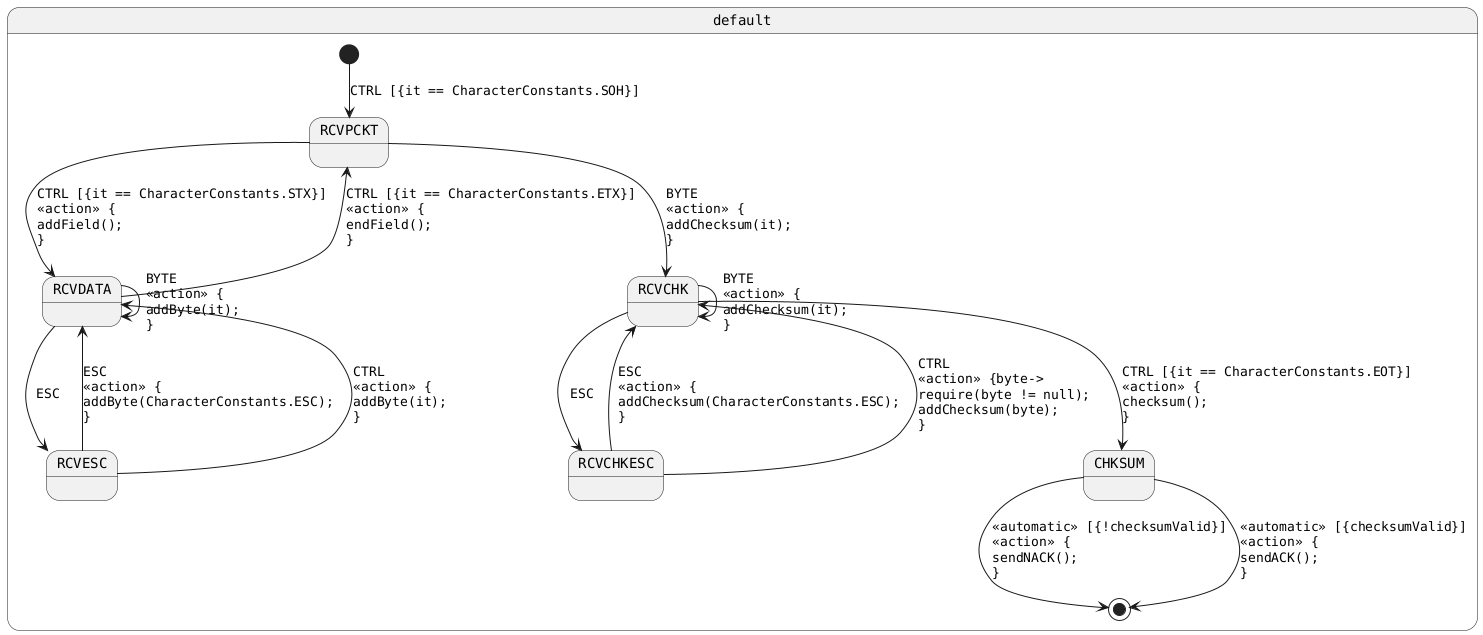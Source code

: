 @startuml
skinparam StateFontName Helvetica
skinparam defaultFontName Monospaced
state default {
[*] --> RCVPCKT : CTRL [{it == CharacterConstants.SOH}]
RCVPCKT --> RCVDATA : CTRL [{it == CharacterConstants.STX}]\l<<action>> {\laddField();\l}
RCVPCKT --> RCVCHK : BYTE\l<<action>> {\laddChecksum(it);\l}
RCVDATA --> RCVDATA : BYTE\l<<action>> {\laddByte(it);\l}
RCVDATA --> RCVPCKT : CTRL [{it == CharacterConstants.ETX}]\l<<action>> {\lendField();\l}
RCVDATA --> RCVESC : ESC
RCVESC --> RCVDATA : ESC\l<<action>> {\laddByte(CharacterConstants.ESC);\l}
RCVESC --> RCVDATA : CTRL\l<<action>> {\laddByte(it);\l}
RCVCHK --> RCVCHK : BYTE\l<<action>> {\laddChecksum(it);\l}
RCVCHK --> RCVCHKESC : ESC
RCVCHK --> CHKSUM : CTRL [{it == CharacterConstants.EOT}]\l<<action>> {\lchecksum();\l}
CHKSUM --> [*] : <<automatic>> [{!checksumValid}]\l<<action>> {\lsendNACK();\l}
CHKSUM --> [*] : <<automatic>> [{checksumValid}]\l<<action>> {\lsendACK();\l}
RCVCHKESC --> RCVCHK : ESC\l<<action>> {\laddChecksum(CharacterConstants.ESC);\l}
RCVCHKESC --> RCVCHK : CTRL\l<<action>> {byte->\lrequire(byte != null);\laddChecksum(byte);\l}
}
@enduml
